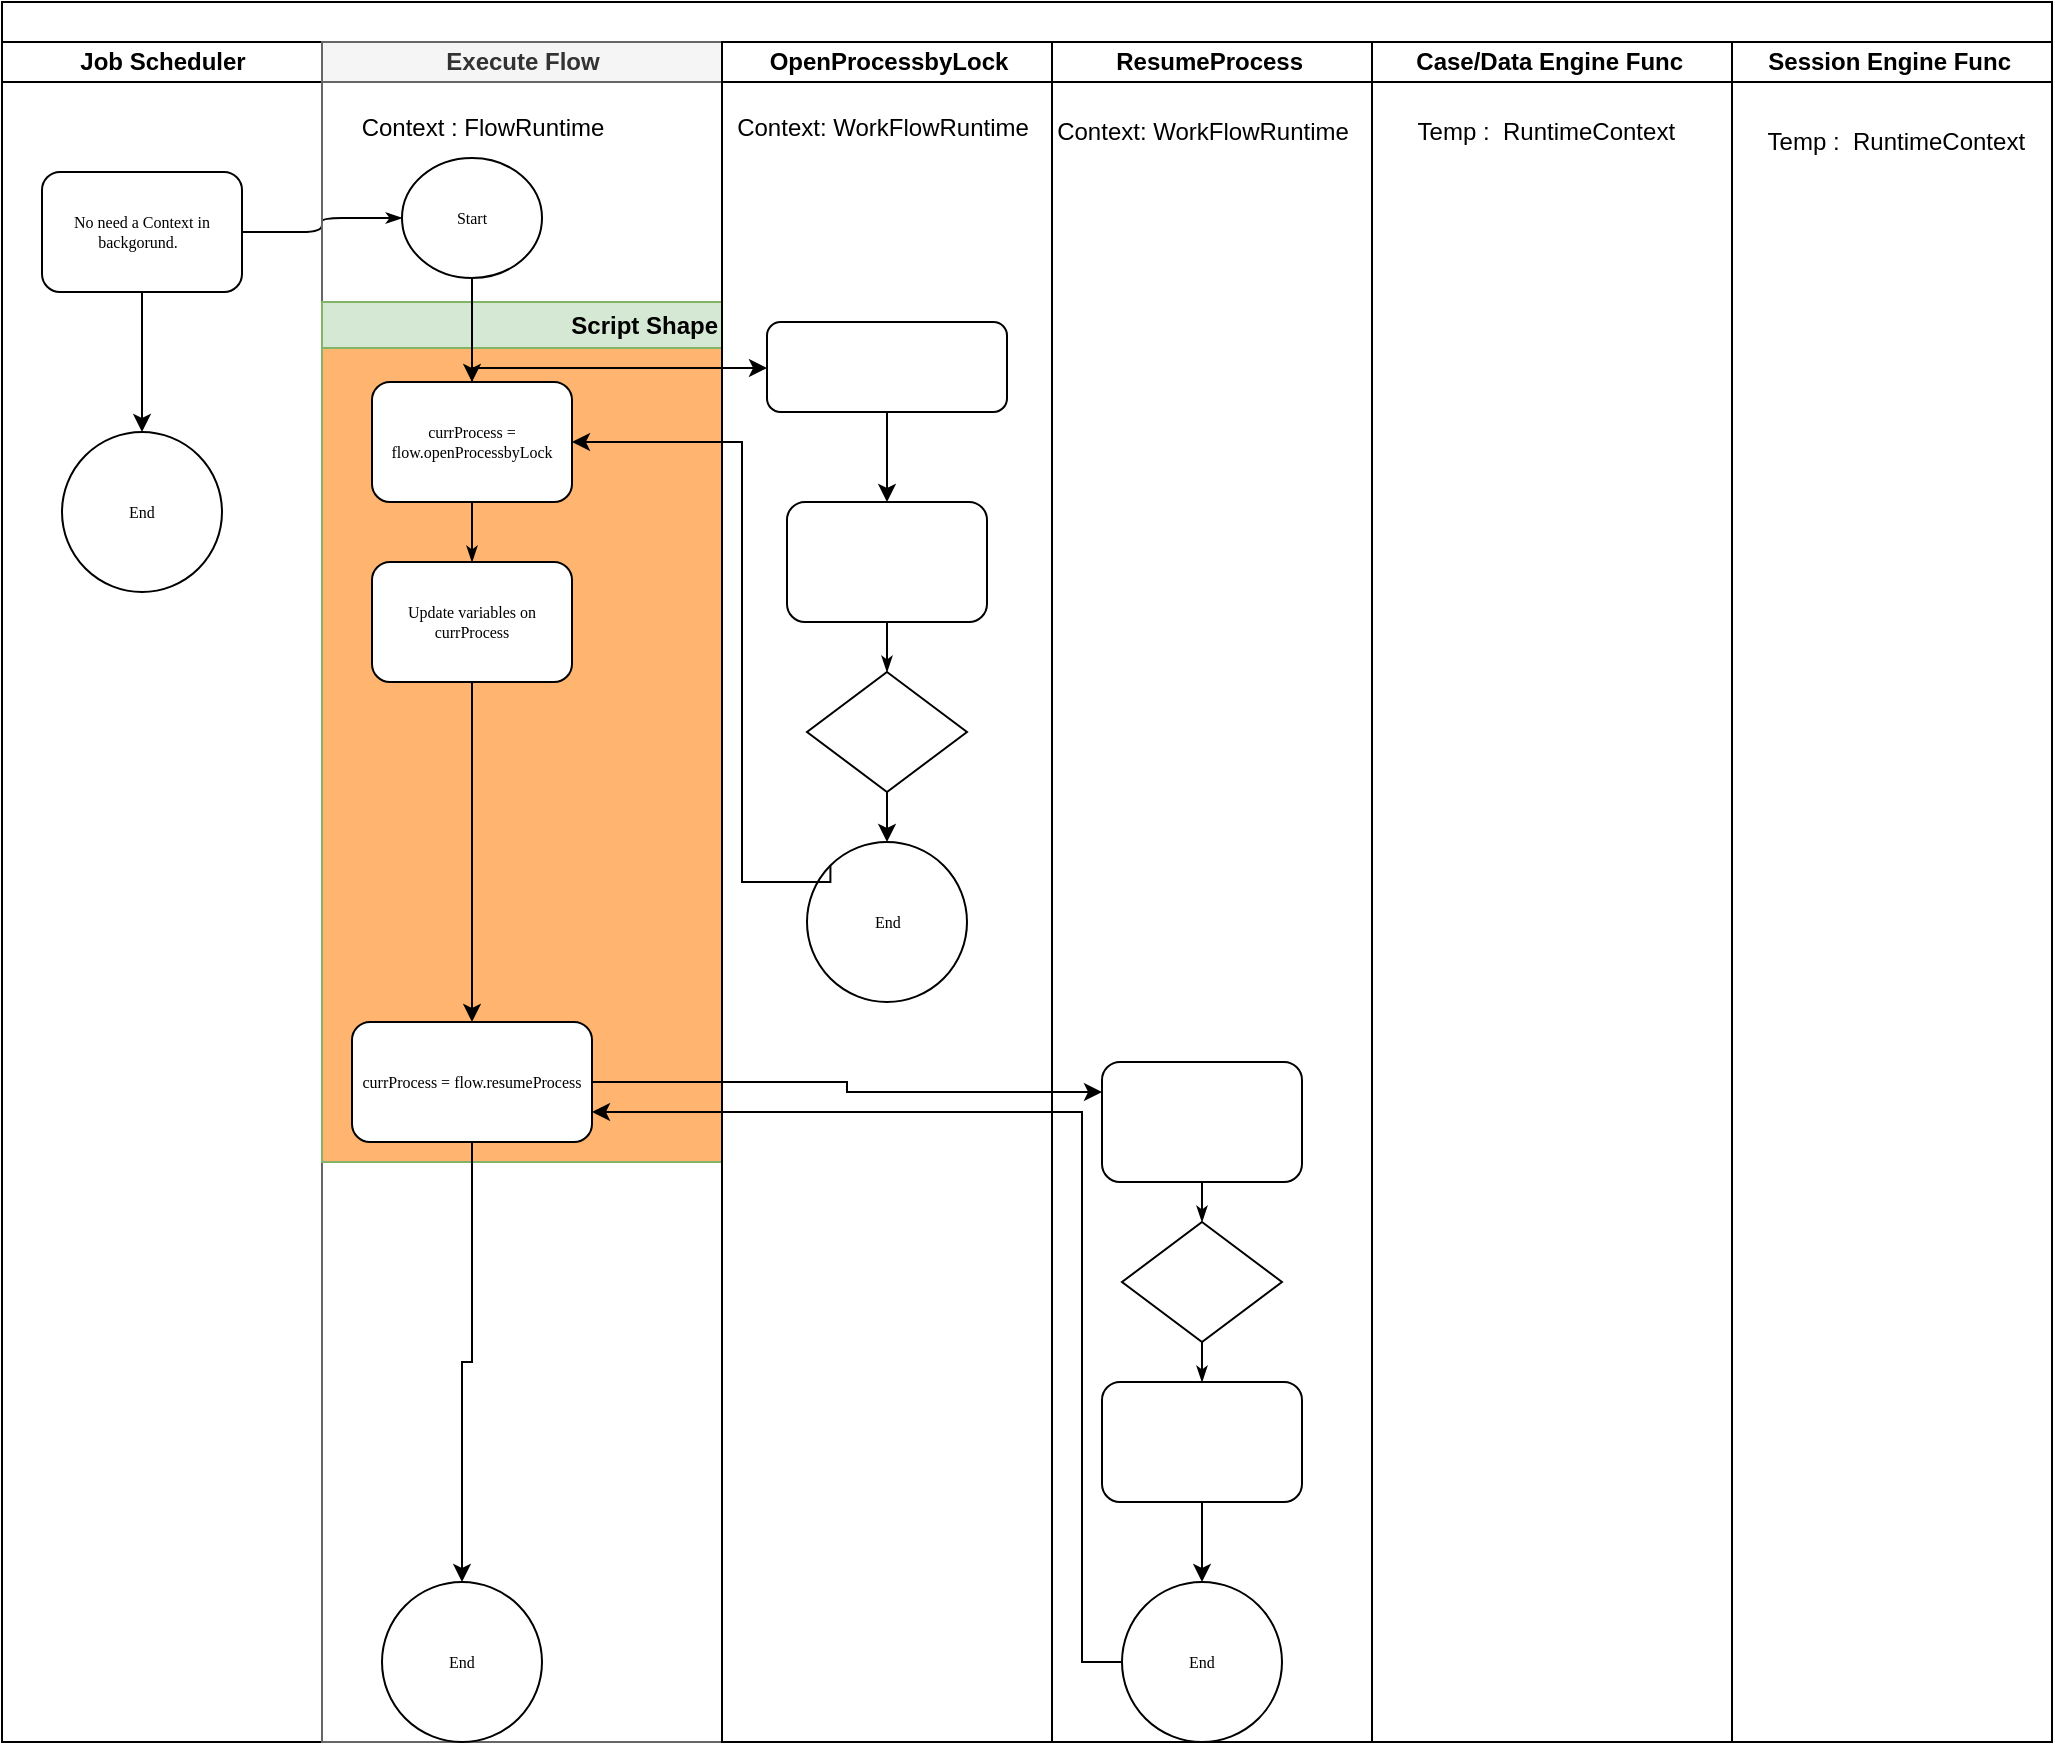<mxfile version="26.2.13">
  <diagram name="Page-1" id="74e2e168-ea6b-b213-b513-2b3c1d86103e">
    <mxGraphModel dx="1020" dy="637" grid="1" gridSize="10" guides="1" tooltips="1" connect="1" arrows="1" fold="1" page="1" pageScale="1" pageWidth="1100" pageHeight="850" background="none" math="0" shadow="0">
      <root>
        <mxCell id="0" />
        <mxCell id="1" parent="0" />
        <mxCell id="77e6c97f196da883-1" value="" style="swimlane;html=1;childLayout=stackLayout;startSize=20;rounded=0;shadow=0;labelBackgroundColor=gray;strokeWidth=1;fontFamily=Verdana;fontSize=8;align=center;" parent="1" vertex="1">
          <mxGeometry x="70" y="40" width="1025" height="870" as="geometry" />
        </mxCell>
        <mxCell id="77e6c97f196da883-2" value="Job Scheduler" style="swimlane;html=1;startSize=20;" parent="77e6c97f196da883-1" vertex="1">
          <mxGeometry y="20" width="160" height="850" as="geometry" />
        </mxCell>
        <mxCell id="_cjvmV2IR5tP9Cc1UqIM-20" value="" style="edgeStyle=orthogonalEdgeStyle;rounded=0;orthogonalLoop=1;jettySize=auto;html=1;" edge="1" parent="77e6c97f196da883-2" source="77e6c97f196da883-8" target="_cjvmV2IR5tP9Cc1UqIM-19">
          <mxGeometry relative="1" as="geometry" />
        </mxCell>
        <mxCell id="77e6c97f196da883-8" value="No need a Context in backgorund.&amp;nbsp;&amp;nbsp;" style="rounded=1;whiteSpace=wrap;html=1;shadow=0;labelBackgroundColor=none;strokeWidth=1;fontFamily=Verdana;fontSize=8;align=center;" parent="77e6c97f196da883-2" vertex="1">
          <mxGeometry x="20" y="65" width="100" height="60" as="geometry" />
        </mxCell>
        <mxCell id="_cjvmV2IR5tP9Cc1UqIM-19" value="End" style="ellipse;whiteSpace=wrap;html=1;fontSize=8;fontFamily=Verdana;rounded=1;shadow=0;labelBackgroundColor=none;strokeWidth=1;" vertex="1" parent="77e6c97f196da883-2">
          <mxGeometry x="30" y="195" width="80" height="80" as="geometry" />
        </mxCell>
        <mxCell id="77e6c97f196da883-26" style="edgeStyle=orthogonalEdgeStyle;rounded=1;html=1;labelBackgroundColor=none;startArrow=none;startFill=0;startSize=5;endArrow=classicThin;endFill=1;endSize=5;jettySize=auto;orthogonalLoop=1;strokeWidth=1;fontFamily=Verdana;fontSize=8;entryX=0;entryY=0.5;entryDx=0;entryDy=0;" parent="77e6c97f196da883-1" source="77e6c97f196da883-8" target="_cjvmV2IR5tP9Cc1UqIM-28" edge="1">
          <mxGeometry relative="1" as="geometry" />
        </mxCell>
        <mxCell id="77e6c97f196da883-3" value="Execute Flow" style="swimlane;html=1;startSize=20;fillColor=#f5f5f5;fontColor=#333333;strokeColor=#666666;gradientColor=none;" parent="77e6c97f196da883-1" vertex="1">
          <mxGeometry x="160" y="20" width="200" height="850" as="geometry" />
        </mxCell>
        <mxCell id="_cjvmV2IR5tP9Cc1UqIM-33" value="Script Shape" style="swimlane;whiteSpace=wrap;html=1;fillColor=#d5e8d4;strokeColor=#82b366;swimlaneFillColor=light-dark(#FFB570,#EDEDED);align=right;" vertex="1" parent="77e6c97f196da883-3">
          <mxGeometry y="130" width="200" height="430" as="geometry" />
        </mxCell>
        <mxCell id="77e6c97f196da883-11" value="currProcess = flow.openProcessbyLock" style="rounded=1;whiteSpace=wrap;html=1;shadow=0;labelBackgroundColor=none;strokeWidth=1;fontFamily=Verdana;fontSize=8;align=center;" parent="77e6c97f196da883-3" vertex="1">
          <mxGeometry x="25" y="170" width="100" height="60" as="geometry" />
        </mxCell>
        <mxCell id="_cjvmV2IR5tP9Cc1UqIM-17" value="" style="edgeStyle=orthogonalEdgeStyle;rounded=0;orthogonalLoop=1;jettySize=auto;html=1;" edge="1" parent="77e6c97f196da883-3" source="77e6c97f196da883-9" target="_cjvmV2IR5tP9Cc1UqIM-16">
          <mxGeometry relative="1" as="geometry" />
        </mxCell>
        <mxCell id="77e6c97f196da883-9" value="Update variables on currProcess" style="rounded=1;whiteSpace=wrap;html=1;shadow=0;labelBackgroundColor=none;strokeWidth=1;fontFamily=Verdana;fontSize=8;align=center;" parent="77e6c97f196da883-3" vertex="1">
          <mxGeometry x="25" y="260" width="100" height="60" as="geometry" />
        </mxCell>
        <mxCell id="77e6c97f196da883-27" style="edgeStyle=orthogonalEdgeStyle;rounded=1;html=1;labelBackgroundColor=none;startArrow=none;startFill=0;startSize=5;endArrow=classicThin;endFill=1;endSize=5;jettySize=auto;orthogonalLoop=1;strokeWidth=1;fontFamily=Verdana;fontSize=8" parent="77e6c97f196da883-3" source="77e6c97f196da883-11" target="77e6c97f196da883-9" edge="1">
          <mxGeometry relative="1" as="geometry">
            <Array as="points">
              <mxPoint x="75" y="245" />
              <mxPoint x="75" y="245" />
            </Array>
          </mxGeometry>
        </mxCell>
        <mxCell id="_cjvmV2IR5tP9Cc1UqIM-4" value="Context : FlowRuntime" style="text;html=1;align=center;verticalAlign=middle;resizable=0;points=[];autosize=1;strokeColor=none;fillColor=none;" vertex="1" parent="77e6c97f196da883-3">
          <mxGeometry x="10" y="28" width="140" height="30" as="geometry" />
        </mxCell>
        <mxCell id="_cjvmV2IR5tP9Cc1UqIM-25" value="" style="edgeStyle=orthogonalEdgeStyle;rounded=0;orthogonalLoop=1;jettySize=auto;html=1;" edge="1" parent="77e6c97f196da883-3" source="_cjvmV2IR5tP9Cc1UqIM-16" target="_cjvmV2IR5tP9Cc1UqIM-24">
          <mxGeometry relative="1" as="geometry" />
        </mxCell>
        <mxCell id="_cjvmV2IR5tP9Cc1UqIM-16" value="currProcess = flow.resumeProcess" style="whiteSpace=wrap;html=1;fontSize=8;fontFamily=Verdana;rounded=1;shadow=0;labelBackgroundColor=none;strokeWidth=1;" vertex="1" parent="77e6c97f196da883-3">
          <mxGeometry x="15" y="490" width="120" height="60" as="geometry" />
        </mxCell>
        <mxCell id="_cjvmV2IR5tP9Cc1UqIM-24" value="End" style="ellipse;whiteSpace=wrap;html=1;fontSize=8;fontFamily=Verdana;rounded=1;shadow=0;labelBackgroundColor=none;strokeWidth=1;" vertex="1" parent="77e6c97f196da883-3">
          <mxGeometry x="30" y="770" width="80" height="80" as="geometry" />
        </mxCell>
        <mxCell id="_cjvmV2IR5tP9Cc1UqIM-29" style="edgeStyle=orthogonalEdgeStyle;rounded=0;orthogonalLoop=1;jettySize=auto;html=1;exitX=0.5;exitY=1;exitDx=0;exitDy=0;" edge="1" parent="77e6c97f196da883-3" source="_cjvmV2IR5tP9Cc1UqIM-28" target="77e6c97f196da883-11">
          <mxGeometry relative="1" as="geometry" />
        </mxCell>
        <mxCell id="_cjvmV2IR5tP9Cc1UqIM-28" value="Start" style="ellipse;whiteSpace=wrap;html=1;fontSize=8;fontFamily=Verdana;rounded=1;shadow=0;labelBackgroundColor=none;strokeWidth=1;" vertex="1" parent="77e6c97f196da883-3">
          <mxGeometry x="40" y="58" width="70" height="60" as="geometry" />
        </mxCell>
        <mxCell id="77e6c97f196da883-4" value="OpenProcessbyLock" style="swimlane;html=1;startSize=20;" parent="77e6c97f196da883-1" vertex="1">
          <mxGeometry x="360" y="20" width="165" height="850" as="geometry" />
        </mxCell>
        <mxCell id="77e6c97f196da883-12" value="" style="rounded=1;whiteSpace=wrap;html=1;shadow=0;labelBackgroundColor=none;strokeWidth=1;fontFamily=Verdana;fontSize=8;align=center;" parent="77e6c97f196da883-4" vertex="1">
          <mxGeometry x="32.5" y="230" width="100" height="60" as="geometry" />
        </mxCell>
        <mxCell id="_cjvmV2IR5tP9Cc1UqIM-14" value="" style="edgeStyle=orthogonalEdgeStyle;rounded=0;orthogonalLoop=1;jettySize=auto;html=1;" edge="1" parent="77e6c97f196da883-4" source="77e6c97f196da883-13" target="_cjvmV2IR5tP9Cc1UqIM-13">
          <mxGeometry relative="1" as="geometry" />
        </mxCell>
        <mxCell id="77e6c97f196da883-13" value="" style="rhombus;whiteSpace=wrap;html=1;rounded=0;shadow=0;labelBackgroundColor=none;strokeWidth=1;fontFamily=Verdana;fontSize=8;align=center;" parent="77e6c97f196da883-4" vertex="1">
          <mxGeometry x="42.5" y="315" width="80" height="60" as="geometry" />
        </mxCell>
        <mxCell id="77e6c97f196da883-29" style="edgeStyle=orthogonalEdgeStyle;rounded=1;html=1;labelBackgroundColor=none;startArrow=none;startFill=0;startSize=5;endArrow=classicThin;endFill=1;endSize=5;jettySize=auto;orthogonalLoop=1;strokeWidth=1;fontFamily=Verdana;fontSize=8" parent="77e6c97f196da883-4" source="77e6c97f196da883-12" target="77e6c97f196da883-13" edge="1">
          <mxGeometry relative="1" as="geometry" />
        </mxCell>
        <mxCell id="_cjvmV2IR5tP9Cc1UqIM-7" style="edgeStyle=orthogonalEdgeStyle;rounded=0;orthogonalLoop=1;jettySize=auto;html=1;entryX=0.5;entryY=0;entryDx=0;entryDy=0;" edge="1" parent="77e6c97f196da883-4" source="_cjvmV2IR5tP9Cc1UqIM-5" target="77e6c97f196da883-12">
          <mxGeometry relative="1" as="geometry" />
        </mxCell>
        <mxCell id="_cjvmV2IR5tP9Cc1UqIM-5" value="" style="whiteSpace=wrap;html=1;fontSize=8;fontFamily=Verdana;rounded=1;shadow=0;labelBackgroundColor=none;strokeWidth=1;" vertex="1" parent="77e6c97f196da883-4">
          <mxGeometry x="22.5" y="140" width="120" height="45" as="geometry" />
        </mxCell>
        <mxCell id="_cjvmV2IR5tP9Cc1UqIM-8" value="Context: WorkFlowRuntime" style="text;html=1;align=center;verticalAlign=middle;resizable=0;points=[];autosize=1;strokeColor=none;fillColor=none;" vertex="1" parent="77e6c97f196da883-4">
          <mxGeometry x="-5" y="28" width="170" height="30" as="geometry" />
        </mxCell>
        <mxCell id="_cjvmV2IR5tP9Cc1UqIM-13" value="End" style="ellipse;whiteSpace=wrap;html=1;fontSize=8;fontFamily=Verdana;rounded=0;shadow=0;labelBackgroundColor=none;strokeWidth=1;" vertex="1" parent="77e6c97f196da883-4">
          <mxGeometry x="42.5" y="400" width="80" height="80" as="geometry" />
        </mxCell>
        <mxCell id="77e6c97f196da883-5" value="ResumeProcess&amp;nbsp;" style="swimlane;html=1;startSize=20;" parent="77e6c97f196da883-1" vertex="1">
          <mxGeometry x="525" y="20" width="160" height="850" as="geometry" />
        </mxCell>
        <mxCell id="77e6c97f196da883-15" value="" style="rounded=1;whiteSpace=wrap;html=1;shadow=0;labelBackgroundColor=none;strokeWidth=1;fontFamily=Verdana;fontSize=8;align=center;" parent="77e6c97f196da883-5" vertex="1">
          <mxGeometry x="25" y="510" width="100" height="60" as="geometry" />
        </mxCell>
        <mxCell id="77e6c97f196da883-16" value="" style="rhombus;whiteSpace=wrap;html=1;rounded=0;shadow=0;labelBackgroundColor=none;strokeWidth=1;fontFamily=Verdana;fontSize=8;align=center;" parent="77e6c97f196da883-5" vertex="1">
          <mxGeometry x="35" y="590" width="80" height="60" as="geometry" />
        </mxCell>
        <mxCell id="_cjvmV2IR5tP9Cc1UqIM-22" value="" style="edgeStyle=orthogonalEdgeStyle;rounded=0;orthogonalLoop=1;jettySize=auto;html=1;" edge="1" parent="77e6c97f196da883-5" source="77e6c97f196da883-17" target="_cjvmV2IR5tP9Cc1UqIM-21">
          <mxGeometry relative="1" as="geometry" />
        </mxCell>
        <mxCell id="77e6c97f196da883-17" value="" style="rounded=1;whiteSpace=wrap;html=1;shadow=0;labelBackgroundColor=none;strokeWidth=1;fontFamily=Verdana;fontSize=8;align=center;" parent="77e6c97f196da883-5" vertex="1">
          <mxGeometry x="25" y="670" width="100" height="60" as="geometry" />
        </mxCell>
        <mxCell id="77e6c97f196da883-34" style="edgeStyle=orthogonalEdgeStyle;rounded=1;html=1;labelBackgroundColor=none;startArrow=none;startFill=0;startSize=5;endArrow=classicThin;endFill=1;endSize=5;jettySize=auto;orthogonalLoop=1;strokeColor=#000000;strokeWidth=1;fontFamily=Verdana;fontSize=8;fontColor=#000000;" parent="77e6c97f196da883-5" source="77e6c97f196da883-15" target="77e6c97f196da883-16" edge="1">
          <mxGeometry relative="1" as="geometry" />
        </mxCell>
        <mxCell id="77e6c97f196da883-35" style="edgeStyle=orthogonalEdgeStyle;rounded=1;html=1;labelBackgroundColor=none;startArrow=none;startFill=0;startSize=5;endArrow=classicThin;endFill=1;endSize=5;jettySize=auto;orthogonalLoop=1;strokeWidth=1;fontFamily=Verdana;fontSize=8" parent="77e6c97f196da883-5" source="77e6c97f196da883-16" target="77e6c97f196da883-17" edge="1">
          <mxGeometry relative="1" as="geometry" />
        </mxCell>
        <mxCell id="_cjvmV2IR5tP9Cc1UqIM-10" value="Context: WorkFlowRuntime" style="text;html=1;align=center;verticalAlign=middle;resizable=0;points=[];autosize=1;strokeColor=none;fillColor=none;" vertex="1" parent="77e6c97f196da883-5">
          <mxGeometry x="-10" y="30" width="170" height="30" as="geometry" />
        </mxCell>
        <mxCell id="_cjvmV2IR5tP9Cc1UqIM-21" value="End" style="ellipse;whiteSpace=wrap;html=1;fontSize=8;fontFamily=Verdana;rounded=1;shadow=0;labelBackgroundColor=none;strokeWidth=1;" vertex="1" parent="77e6c97f196da883-5">
          <mxGeometry x="35" y="770" width="80" height="80" as="geometry" />
        </mxCell>
        <mxCell id="77e6c97f196da883-6" value="Case/Data Engine Func&amp;nbsp;" style="swimlane;html=1;startSize=20;" parent="77e6c97f196da883-1" vertex="1">
          <mxGeometry x="685" y="20" width="180" height="850" as="geometry" />
        </mxCell>
        <mxCell id="_cjvmV2IR5tP9Cc1UqIM-11" value="&amp;nbsp;Temp :&amp;nbsp; RuntimeContext" style="text;html=1;align=center;verticalAlign=middle;resizable=0;points=[];autosize=1;strokeColor=none;fillColor=none;" vertex="1" parent="77e6c97f196da883-6">
          <mxGeometry x="5" y="30" width="160" height="30" as="geometry" />
        </mxCell>
        <mxCell id="77e6c97f196da883-7" value="Session Engine Func&amp;nbsp;" style="swimlane;html=1;startSize=20;" parent="77e6c97f196da883-1" vertex="1">
          <mxGeometry x="865" y="20" width="160" height="850" as="geometry" />
        </mxCell>
        <mxCell id="_cjvmV2IR5tP9Cc1UqIM-12" value="&amp;nbsp;Temp :&amp;nbsp; RuntimeContext" style="text;html=1;align=center;verticalAlign=middle;resizable=0;points=[];autosize=1;strokeColor=none;fillColor=none;" vertex="1" parent="77e6c97f196da883-7">
          <mxGeometry y="35" width="160" height="30" as="geometry" />
        </mxCell>
        <mxCell id="_cjvmV2IR5tP9Cc1UqIM-6" value="" style="edgeStyle=orthogonalEdgeStyle;rounded=0;orthogonalLoop=1;jettySize=auto;html=1;" edge="1" parent="77e6c97f196da883-1" source="77e6c97f196da883-11" target="_cjvmV2IR5tP9Cc1UqIM-5">
          <mxGeometry relative="1" as="geometry">
            <Array as="points">
              <mxPoint x="320" y="183" />
              <mxPoint x="320" y="183" />
            </Array>
          </mxGeometry>
        </mxCell>
        <mxCell id="_cjvmV2IR5tP9Cc1UqIM-15" style="edgeStyle=orthogonalEdgeStyle;rounded=0;orthogonalLoop=1;jettySize=auto;html=1;exitX=0;exitY=0;exitDx=0;exitDy=0;entryX=1;entryY=0.5;entryDx=0;entryDy=0;" edge="1" parent="77e6c97f196da883-1" source="_cjvmV2IR5tP9Cc1UqIM-13" target="77e6c97f196da883-11">
          <mxGeometry relative="1" as="geometry">
            <mxPoint x="310" y="110" as="targetPoint" />
            <mxPoint x="381.716" y="401.716" as="sourcePoint" />
            <Array as="points">
              <mxPoint x="414" y="440" />
              <mxPoint x="370" y="440" />
              <mxPoint x="370" y="220" />
            </Array>
          </mxGeometry>
        </mxCell>
        <mxCell id="_cjvmV2IR5tP9Cc1UqIM-34" style="edgeStyle=orthogonalEdgeStyle;rounded=0;orthogonalLoop=1;jettySize=auto;html=1;exitX=1;exitY=0.5;exitDx=0;exitDy=0;entryX=0;entryY=0.25;entryDx=0;entryDy=0;" edge="1" parent="77e6c97f196da883-1" source="_cjvmV2IR5tP9Cc1UqIM-16" target="77e6c97f196da883-15">
          <mxGeometry relative="1" as="geometry" />
        </mxCell>
        <mxCell id="_cjvmV2IR5tP9Cc1UqIM-35" style="edgeStyle=orthogonalEdgeStyle;rounded=0;orthogonalLoop=1;jettySize=auto;html=1;entryX=1;entryY=0.75;entryDx=0;entryDy=0;" edge="1" parent="77e6c97f196da883-1" source="_cjvmV2IR5tP9Cc1UqIM-21" target="_cjvmV2IR5tP9Cc1UqIM-16">
          <mxGeometry relative="1" as="geometry">
            <mxPoint x="530" y="560" as="targetPoint" />
            <Array as="points">
              <mxPoint x="540" y="830" />
              <mxPoint x="540" y="555" />
            </Array>
          </mxGeometry>
        </mxCell>
        <mxCell id="_cjvmV2IR5tP9Cc1UqIM-9" value="&lt;span style=&quot;color: rgba(0, 0, 0, 0); font-family: monospace; font-size: 0px; text-align: start;&quot;&gt;%3CmxGraphModel%3E%3Croot%3E%3CmxCell%20id%3D%220%22%2F%3E%3CmxCell%20id%3D%221%22%20parent%3D%220%22%2F%3E%3CmxCell%20id%3D%222%22%20value%3D%22Context%3A%20WorkFlowRuntime%22%20style%3D%22text%3Bhtml%3D1%3Balign%3Dcenter%3BverticalAlign%3Dmiddle%3Bresizable%3D0%3Bpoints%3D%5B%5D%3Bautosize%3D1%3BstrokeColor%3Dnone%3BfillColor%3Dnone%3B%22%20vertex%3D%221%22%20parent%3D%221%22%3E%3CmxGeometry%20x%3D%22385%22%20y%3D%2288%22%20width%3D%22170%22%20height%3D%2230%22%20as%3D%22geometry%22%2F%3E%3C%2FmxCell%3E%3C%2Froot%3E%3C%2FmxGraphModel%3E&lt;/span&gt;" style="text;html=1;align=center;verticalAlign=middle;resizable=0;points=[];autosize=1;strokeColor=none;fillColor=none;" vertex="1" parent="1">
          <mxGeometry x="600" y="88" width="20" height="30" as="geometry" />
        </mxCell>
      </root>
    </mxGraphModel>
  </diagram>
</mxfile>
